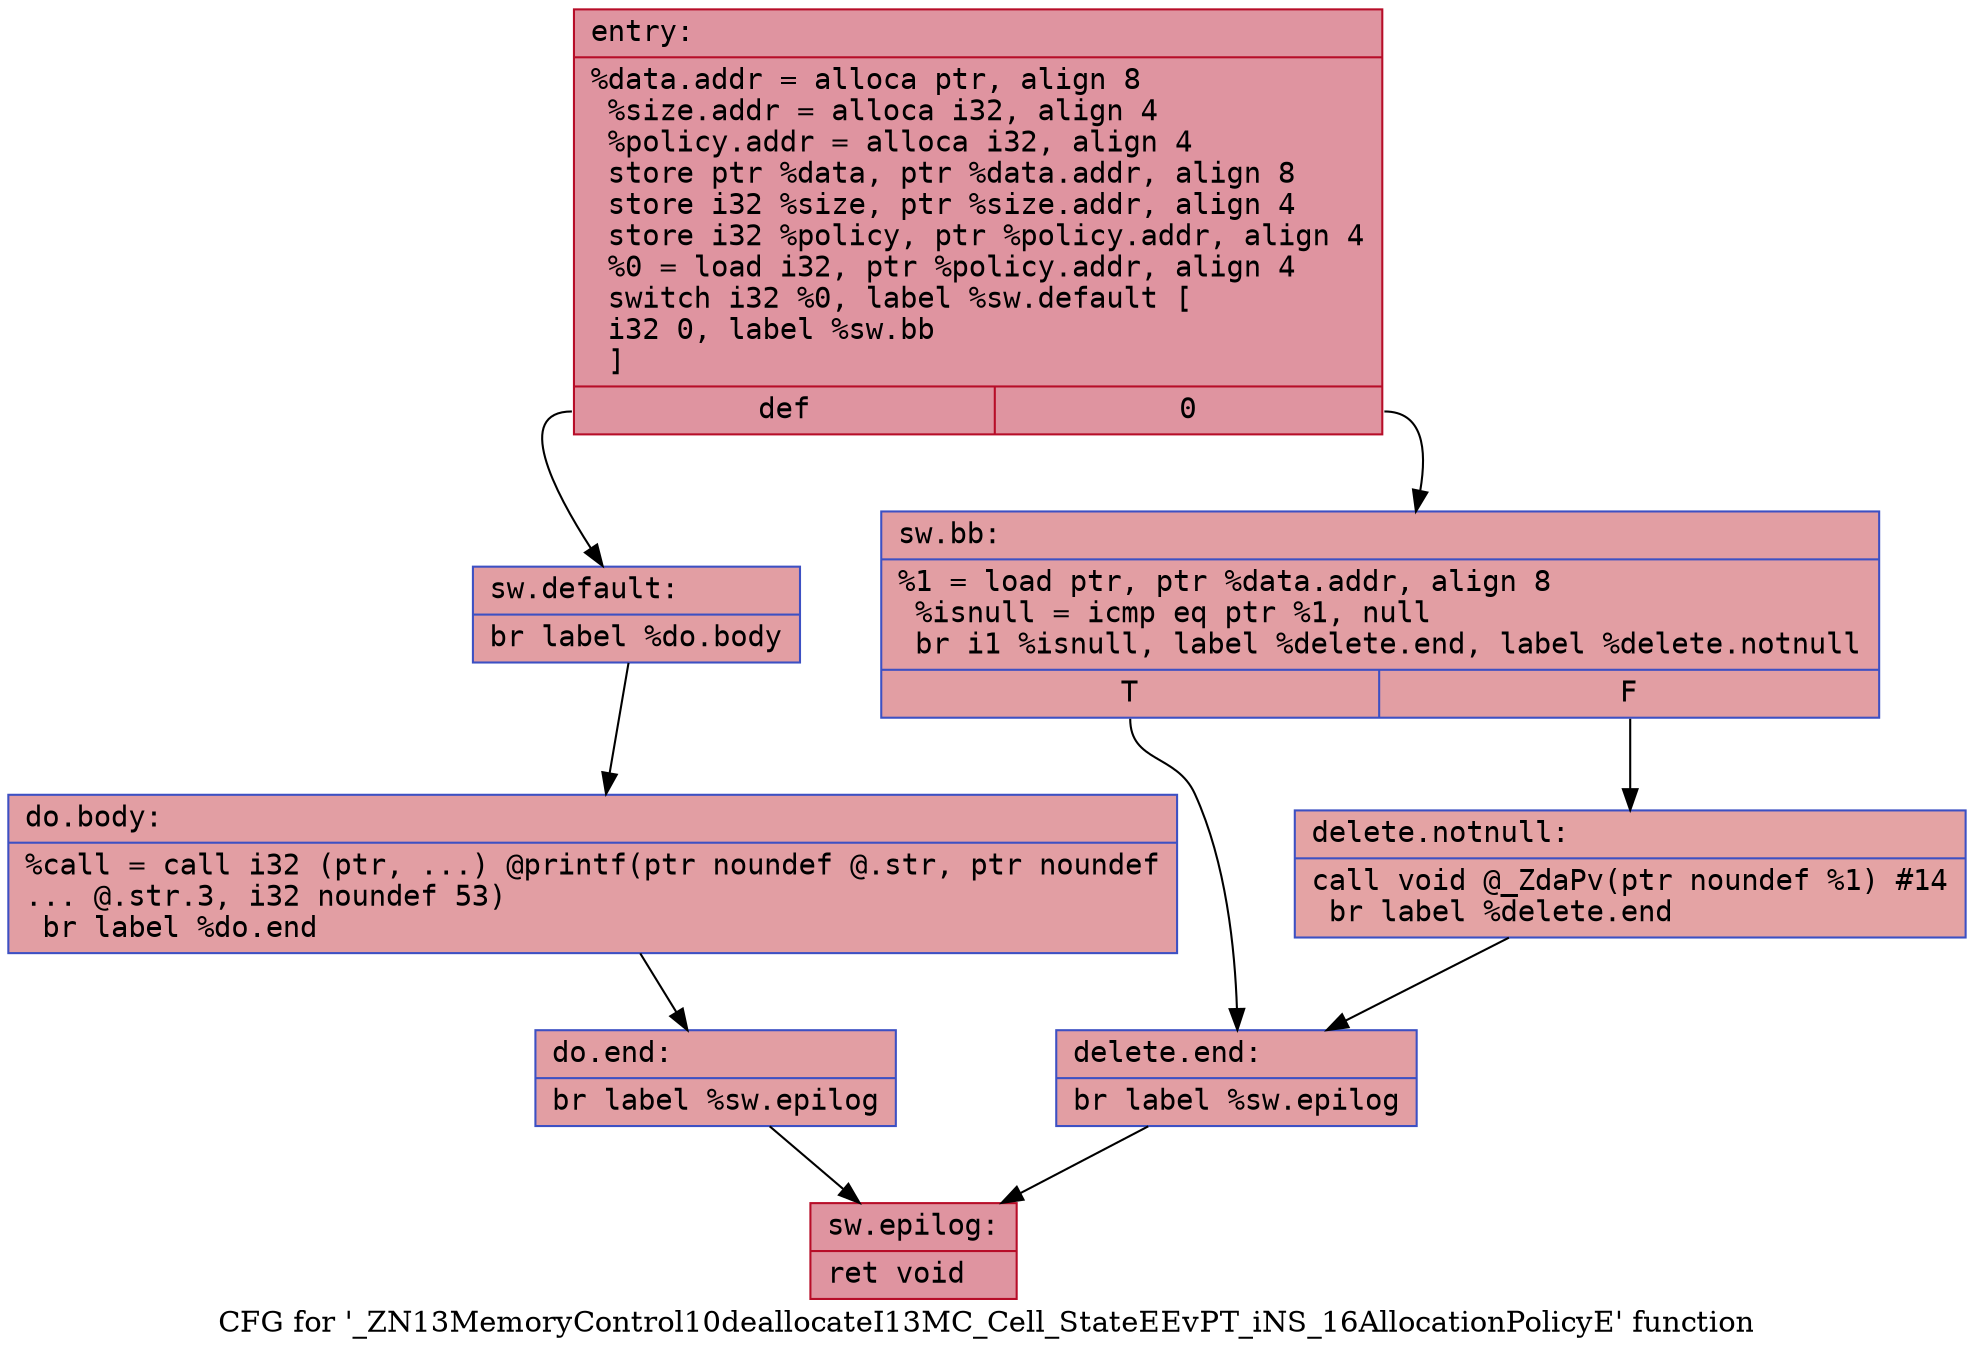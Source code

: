 digraph "CFG for '_ZN13MemoryControl10deallocateI13MC_Cell_StateEEvPT_iNS_16AllocationPolicyE' function" {
	label="CFG for '_ZN13MemoryControl10deallocateI13MC_Cell_StateEEvPT_iNS_16AllocationPolicyE' function";

	Node0x564271a9ac10 [shape=record,color="#b70d28ff", style=filled, fillcolor="#b70d2870" fontname="Courier",label="{entry:\l|  %data.addr = alloca ptr, align 8\l  %size.addr = alloca i32, align 4\l  %policy.addr = alloca i32, align 4\l  store ptr %data, ptr %data.addr, align 8\l  store i32 %size, ptr %size.addr, align 4\l  store i32 %policy, ptr %policy.addr, align 4\l  %0 = load i32, ptr %policy.addr, align 4\l  switch i32 %0, label %sw.default [\l    i32 0, label %sw.bb\l  ]\l|{<s0>def|<s1>0}}"];
	Node0x564271a9ac10:s0 -> Node0x564271a9b020[tooltip="entry -> sw.default\nProbability 50.00%" ];
	Node0x564271a9ac10:s1 -> Node0x564271a9b0a0[tooltip="entry -> sw.bb\nProbability 50.00%" ];
	Node0x564271a9b0a0 [shape=record,color="#3d50c3ff", style=filled, fillcolor="#be242e70" fontname="Courier",label="{sw.bb:\l|  %1 = load ptr, ptr %data.addr, align 8\l  %isnull = icmp eq ptr %1, null\l  br i1 %isnull, label %delete.end, label %delete.notnull\l|{<s0>T|<s1>F}}"];
	Node0x564271a9b0a0:s0 -> Node0x564271a9b2d0[tooltip="sw.bb -> delete.end\nProbability 37.50%" ];
	Node0x564271a9b0a0:s1 -> Node0x564271a9b350[tooltip="sw.bb -> delete.notnull\nProbability 62.50%" ];
	Node0x564271a9b350 [shape=record,color="#3d50c3ff", style=filled, fillcolor="#c32e3170" fontname="Courier",label="{delete.notnull:\l|  call void @_ZdaPv(ptr noundef %1) #14\l  br label %delete.end\l}"];
	Node0x564271a9b350 -> Node0x564271a9b2d0[tooltip="delete.notnull -> delete.end\nProbability 100.00%" ];
	Node0x564271a9b2d0 [shape=record,color="#3d50c3ff", style=filled, fillcolor="#be242e70" fontname="Courier",label="{delete.end:\l|  br label %sw.epilog\l}"];
	Node0x564271a9b2d0 -> Node0x564271a9b620[tooltip="delete.end -> sw.epilog\nProbability 100.00%" ];
	Node0x564271a9b020 [shape=record,color="#3d50c3ff", style=filled, fillcolor="#be242e70" fontname="Courier",label="{sw.default:\l|  br label %do.body\l}"];
	Node0x564271a9b020 -> Node0x564271a9b8b0[tooltip="sw.default -> do.body\nProbability 100.00%" ];
	Node0x564271a9b8b0 [shape=record,color="#3d50c3ff", style=filled, fillcolor="#be242e70" fontname="Courier",label="{do.body:\l|  %call = call i32 (ptr, ...) @printf(ptr noundef @.str, ptr noundef\l... @.str.3, i32 noundef 53)\l  br label %do.end\l}"];
	Node0x564271a9b8b0 -> Node0x564271a9b9e0[tooltip="do.body -> do.end\nProbability 100.00%" ];
	Node0x564271a9b9e0 [shape=record,color="#3d50c3ff", style=filled, fillcolor="#be242e70" fontname="Courier",label="{do.end:\l|  br label %sw.epilog\l}"];
	Node0x564271a9b9e0 -> Node0x564271a9b620[tooltip="do.end -> sw.epilog\nProbability 100.00%" ];
	Node0x564271a9b620 [shape=record,color="#b70d28ff", style=filled, fillcolor="#b70d2870" fontname="Courier",label="{sw.epilog:\l|  ret void\l}"];
}

